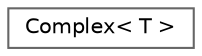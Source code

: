 digraph "Graphical Class Hierarchy"
{
 // LATEX_PDF_SIZE
  bgcolor="transparent";
  edge [fontname=Helvetica,fontsize=10,labelfontname=Helvetica,labelfontsize=10];
  node [fontname=Helvetica,fontsize=10,shape=box,height=0.2,width=0.4];
  rankdir="LR";
  Node0 [id="Node000000",label="Complex\< T \>",height=0.2,width=0.4,color="grey40", fillcolor="white", style="filled",URL="$struct_complex.html",tooltip=" "];
}
